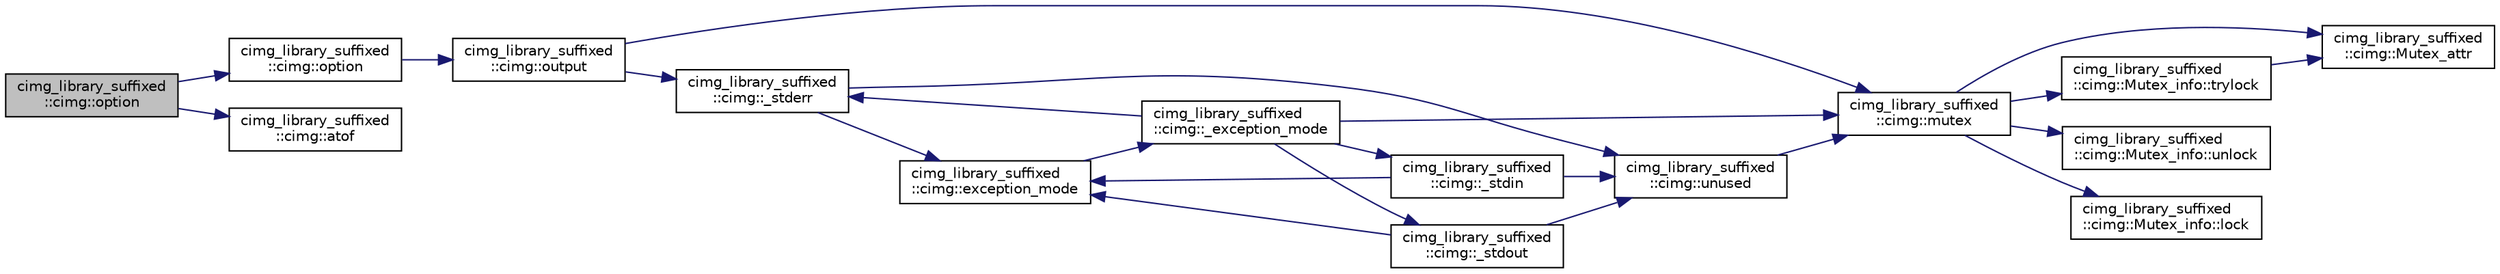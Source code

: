digraph "cimg_library_suffixed::cimg::option"
{
  edge [fontname="Helvetica",fontsize="10",labelfontname="Helvetica",labelfontsize="10"];
  node [fontname="Helvetica",fontsize="10",shape=record];
  rankdir="LR";
  Node3227 [label="cimg_library_suffixed\l::cimg::option",height=0.2,width=0.4,color="black", fillcolor="grey75", style="filled", fontcolor="black"];
  Node3227 -> Node3228 [color="midnightblue",fontsize="10",style="solid",fontname="Helvetica"];
  Node3228 [label="cimg_library_suffixed\l::cimg::option",height=0.2,width=0.4,color="black", fillcolor="white", style="filled",URL="$namespacecimg__library__suffixed_1_1cimg.html#a9b0d24fe7141f14b5322aad84c6ea51b",tooltip="Return options specified on the command line. "];
  Node3228 -> Node3229 [color="midnightblue",fontsize="10",style="solid",fontname="Helvetica"];
  Node3229 [label="cimg_library_suffixed\l::cimg::output",height=0.2,width=0.4,color="black", fillcolor="white", style="filled",URL="$namespacecimg__library__suffixed_1_1cimg.html#ada686776cc71803df391eea79cd1b3e5",tooltip="Get/set default output stream for the  library messages. "];
  Node3229 -> Node3230 [color="midnightblue",fontsize="10",style="solid",fontname="Helvetica"];
  Node3230 [label="cimg_library_suffixed\l::cimg::mutex",height=0.2,width=0.4,color="black", fillcolor="white", style="filled",URL="$namespacecimg__library__suffixed_1_1cimg.html#a9e739e4b4ac058abfba069466617b914"];
  Node3230 -> Node3231 [color="midnightblue",fontsize="10",style="solid",fontname="Helvetica"];
  Node3231 [label="cimg_library_suffixed\l::cimg::Mutex_attr",height=0.2,width=0.4,color="black", fillcolor="white", style="filled",URL="$namespacecimg__library__suffixed_1_1cimg.html#aa0e1bc96ae6e235dc5b67b8b0a466166"];
  Node3230 -> Node3232 [color="midnightblue",fontsize="10",style="solid",fontname="Helvetica"];
  Node3232 [label="cimg_library_suffixed\l::cimg::Mutex_info::unlock",height=0.2,width=0.4,color="black", fillcolor="white", style="filled",URL="$structcimg__library__suffixed_1_1cimg_1_1_mutex__info.html#afac3fa5f107ad4795fb867050f616555"];
  Node3230 -> Node3233 [color="midnightblue",fontsize="10",style="solid",fontname="Helvetica"];
  Node3233 [label="cimg_library_suffixed\l::cimg::Mutex_info::lock",height=0.2,width=0.4,color="black", fillcolor="white", style="filled",URL="$structcimg__library__suffixed_1_1cimg_1_1_mutex__info.html#a6cc8e26847a1aa649febed03d70182e7"];
  Node3230 -> Node3234 [color="midnightblue",fontsize="10",style="solid",fontname="Helvetica"];
  Node3234 [label="cimg_library_suffixed\l::cimg::Mutex_info::trylock",height=0.2,width=0.4,color="black", fillcolor="white", style="filled",URL="$structcimg__library__suffixed_1_1cimg_1_1_mutex__info.html#a9bf4ed1e1dfe6f28fa6250cd04f3c900"];
  Node3234 -> Node3231 [color="midnightblue",fontsize="10",style="solid",fontname="Helvetica"];
  Node3229 -> Node3235 [color="midnightblue",fontsize="10",style="solid",fontname="Helvetica"];
  Node3235 [label="cimg_library_suffixed\l::cimg::_stderr",height=0.2,width=0.4,color="black", fillcolor="white", style="filled",URL="$namespacecimg__library__suffixed_1_1cimg.html#aab8db7528c32a8fd3a3dc471e662782e"];
  Node3235 -> Node3236 [color="midnightblue",fontsize="10",style="solid",fontname="Helvetica"];
  Node3236 [label="cimg_library_suffixed\l::cimg::unused",height=0.2,width=0.4,color="black", fillcolor="white", style="filled",URL="$namespacecimg__library__suffixed_1_1cimg.html#a79aef0cbcf66ceb71c2b74cb66b4deb2",tooltip="Avoid warning messages due to unused parameters. Do nothing actually. "];
  Node3236 -> Node3230 [color="midnightblue",fontsize="10",style="solid",fontname="Helvetica"];
  Node3235 -> Node3237 [color="midnightblue",fontsize="10",style="solid",fontname="Helvetica"];
  Node3237 [label="cimg_library_suffixed\l::cimg::exception_mode",height=0.2,width=0.4,color="black", fillcolor="white", style="filled",URL="$namespacecimg__library__suffixed_1_1cimg.html#aeafab144366eddd11360f32f468fa4af",tooltip="Set current  exception mode. "];
  Node3237 -> Node3238 [color="midnightblue",fontsize="10",style="solid",fontname="Helvetica"];
  Node3238 [label="cimg_library_suffixed\l::cimg::_exception_mode",height=0.2,width=0.4,color="black", fillcolor="white", style="filled",URL="$namespacecimg__library__suffixed_1_1cimg.html#a6c578f866de2be9be7e385d693c758c8"];
  Node3238 -> Node3230 [color="midnightblue",fontsize="10",style="solid",fontname="Helvetica"];
  Node3238 -> Node3239 [color="midnightblue",fontsize="10",style="solid",fontname="Helvetica"];
  Node3239 [label="cimg_library_suffixed\l::cimg::_stdin",height=0.2,width=0.4,color="black", fillcolor="white", style="filled",URL="$namespacecimg__library__suffixed_1_1cimg.html#a01a3b743897290604513ea6d847c9886"];
  Node3239 -> Node3236 [color="midnightblue",fontsize="10",style="solid",fontname="Helvetica"];
  Node3239 -> Node3237 [color="midnightblue",fontsize="10",style="solid",fontname="Helvetica"];
  Node3238 -> Node3240 [color="midnightblue",fontsize="10",style="solid",fontname="Helvetica"];
  Node3240 [label="cimg_library_suffixed\l::cimg::_stdout",height=0.2,width=0.4,color="black", fillcolor="white", style="filled",URL="$namespacecimg__library__suffixed_1_1cimg.html#a493220746e5df3466568bd7862825008"];
  Node3240 -> Node3236 [color="midnightblue",fontsize="10",style="solid",fontname="Helvetica"];
  Node3240 -> Node3237 [color="midnightblue",fontsize="10",style="solid",fontname="Helvetica"];
  Node3238 -> Node3235 [color="midnightblue",fontsize="10",style="solid",fontname="Helvetica"];
  Node3227 -> Node3241 [color="midnightblue",fontsize="10",style="solid",fontname="Helvetica"];
  Node3241 [label="cimg_library_suffixed\l::cimg::atof",height=0.2,width=0.4,color="black", fillcolor="white", style="filled",URL="$namespacecimg__library__suffixed_1_1cimg.html#a00aba235049bc02e53453cbb829469ce",tooltip="Read value in a C-string. "];
}
